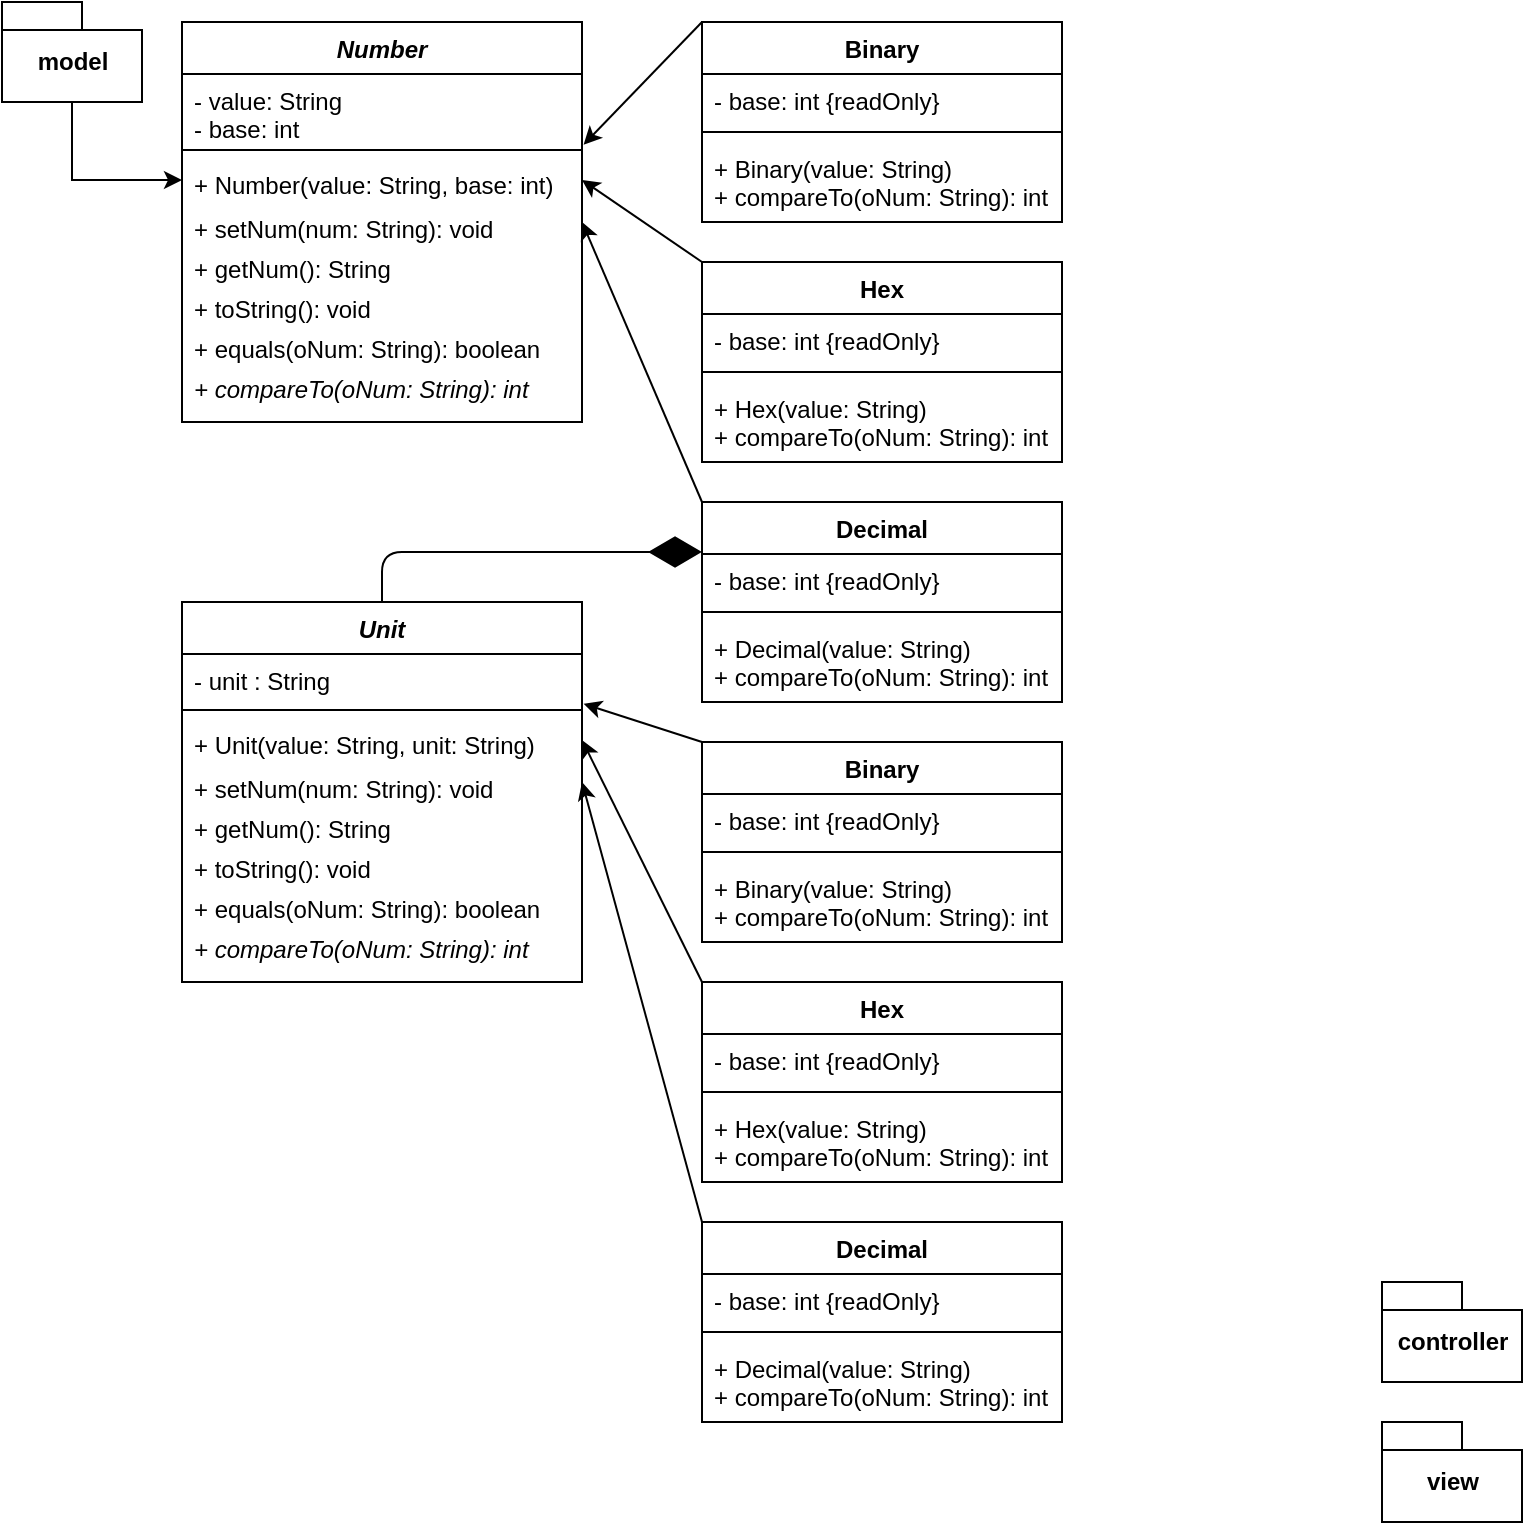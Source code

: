 <mxfile version="13.8.5" type="github">
  <diagram id="C5RBs43oDa-KdzZeNtuy" name="Page-1">
    <mxGraphModel dx="1185" dy="692" grid="1" gridSize="10" guides="1" tooltips="1" connect="1" arrows="1" fold="1" page="1" pageScale="1" pageWidth="827" pageHeight="1169" math="0" shadow="0">
      <root>
        <mxCell id="WIyWlLk6GJQsqaUBKTNV-0" />
        <mxCell id="WIyWlLk6GJQsqaUBKTNV-1" parent="WIyWlLk6GJQsqaUBKTNV-0" />
        <mxCell id="4suyXwy1Kpgt21TEIe-z-75" style="edgeStyle=orthogonalEdgeStyle;rounded=0;orthogonalLoop=1;jettySize=auto;html=1;exitX=0.5;exitY=1;exitDx=0;exitDy=0;exitPerimeter=0;entryX=0;entryY=0.5;entryDx=0;entryDy=0;" edge="1" parent="WIyWlLk6GJQsqaUBKTNV-1" source="4suyXwy1Kpgt21TEIe-z-7" target="4suyXwy1Kpgt21TEIe-z-31">
          <mxGeometry relative="1" as="geometry" />
        </mxCell>
        <mxCell id="4suyXwy1Kpgt21TEIe-z-7" value="&lt;div&gt;model&lt;/div&gt;" style="shape=folder;fontStyle=1;spacingTop=10;tabWidth=40;tabHeight=14;tabPosition=left;html=1;" vertex="1" parent="WIyWlLk6GJQsqaUBKTNV-1">
          <mxGeometry x="20" y="10" width="70" height="50" as="geometry" />
        </mxCell>
        <mxCell id="4suyXwy1Kpgt21TEIe-z-10" value="&lt;div&gt;view&lt;/div&gt;" style="shape=folder;fontStyle=1;spacingTop=10;tabWidth=40;tabHeight=14;tabPosition=left;html=1;" vertex="1" parent="WIyWlLk6GJQsqaUBKTNV-1">
          <mxGeometry x="710" y="720" width="70" height="50" as="geometry" />
        </mxCell>
        <mxCell id="4suyXwy1Kpgt21TEIe-z-11" value="controller" style="shape=folder;fontStyle=1;spacingTop=10;tabWidth=40;tabHeight=14;tabPosition=left;html=1;" vertex="1" parent="WIyWlLk6GJQsqaUBKTNV-1">
          <mxGeometry x="710" y="650" width="70" height="50" as="geometry" />
        </mxCell>
        <mxCell id="4suyXwy1Kpgt21TEIe-z-28" value="Number" style="swimlane;fontStyle=3;align=center;verticalAlign=top;childLayout=stackLayout;horizontal=1;startSize=26;horizontalStack=0;resizeParent=1;resizeParentMax=0;resizeLast=0;collapsible=1;marginBottom=0;strokeColor=#000000;" vertex="1" parent="WIyWlLk6GJQsqaUBKTNV-1">
          <mxGeometry x="110" y="20" width="200" height="200" as="geometry" />
        </mxCell>
        <mxCell id="4suyXwy1Kpgt21TEIe-z-29" value="- value: String&#xa;- base: int&#xa;" style="text;strokeColor=none;fillColor=none;align=left;verticalAlign=top;spacingLeft=4;spacingRight=4;overflow=hidden;rotatable=0;points=[[0,0.5],[1,0.5]];portConstraint=eastwest;" vertex="1" parent="4suyXwy1Kpgt21TEIe-z-28">
          <mxGeometry y="26" width="200" height="34" as="geometry" />
        </mxCell>
        <mxCell id="4suyXwy1Kpgt21TEIe-z-30" value="" style="line;strokeWidth=1;fillColor=none;align=left;verticalAlign=middle;spacingTop=-1;spacingLeft=3;spacingRight=3;rotatable=0;labelPosition=right;points=[];portConstraint=eastwest;" vertex="1" parent="4suyXwy1Kpgt21TEIe-z-28">
          <mxGeometry y="60" width="200" height="8" as="geometry" />
        </mxCell>
        <mxCell id="4suyXwy1Kpgt21TEIe-z-31" value="+ Number(value: String, base: int)&#xa;&#xa;" style="text;strokeColor=none;fillColor=none;align=left;verticalAlign=top;spacingLeft=4;spacingRight=4;overflow=hidden;rotatable=0;points=[[0,0.5],[1,0.5]];portConstraint=eastwest;fontStyle=0" vertex="1" parent="4suyXwy1Kpgt21TEIe-z-28">
          <mxGeometry y="68" width="200" height="22" as="geometry" />
        </mxCell>
        <mxCell id="4suyXwy1Kpgt21TEIe-z-43" value="+ setNum(num: String): void&#xa;&#xa;" style="text;strokeColor=none;fillColor=none;align=left;verticalAlign=top;spacingLeft=4;spacingRight=4;overflow=hidden;rotatable=0;points=[[0,0.5],[1,0.5]];portConstraint=eastwest;fontStyle=0" vertex="1" parent="4suyXwy1Kpgt21TEIe-z-28">
          <mxGeometry y="90" width="200" height="20" as="geometry" />
        </mxCell>
        <mxCell id="4suyXwy1Kpgt21TEIe-z-42" value="+ getNum(): String&#xa;&#xa;" style="text;strokeColor=none;fillColor=none;align=left;verticalAlign=top;spacingLeft=4;spacingRight=4;overflow=hidden;rotatable=0;points=[[0,0.5],[1,0.5]];portConstraint=eastwest;fontStyle=0" vertex="1" parent="4suyXwy1Kpgt21TEIe-z-28">
          <mxGeometry y="110" width="200" height="20" as="geometry" />
        </mxCell>
        <mxCell id="4suyXwy1Kpgt21TEIe-z-44" value="+ toString(): void&#xa;" style="text;strokeColor=none;fillColor=none;align=left;verticalAlign=top;spacingLeft=4;spacingRight=4;overflow=hidden;rotatable=0;points=[[0,0.5],[1,0.5]];portConstraint=eastwest;fontStyle=0" vertex="1" parent="4suyXwy1Kpgt21TEIe-z-28">
          <mxGeometry y="130" width="200" height="20" as="geometry" />
        </mxCell>
        <mxCell id="4suyXwy1Kpgt21TEIe-z-45" value="+ equals(oNum: String): boolean&#xa;" style="text;strokeColor=none;fillColor=none;align=left;verticalAlign=top;spacingLeft=4;spacingRight=4;overflow=hidden;rotatable=0;points=[[0,0.5],[1,0.5]];portConstraint=eastwest;fontStyle=0" vertex="1" parent="4suyXwy1Kpgt21TEIe-z-28">
          <mxGeometry y="150" width="200" height="20" as="geometry" />
        </mxCell>
        <mxCell id="4suyXwy1Kpgt21TEIe-z-46" value="+ compareTo(oNum: String): int" style="text;strokeColor=none;fillColor=none;align=left;verticalAlign=top;spacingLeft=4;spacingRight=4;overflow=hidden;rotatable=0;points=[[0,0.5],[1,0.5]];portConstraint=eastwest;fontStyle=2" vertex="1" parent="4suyXwy1Kpgt21TEIe-z-28">
          <mxGeometry y="170" width="200" height="30" as="geometry" />
        </mxCell>
        <mxCell id="4suyXwy1Kpgt21TEIe-z-38" value="Binary" style="swimlane;fontStyle=1;align=center;verticalAlign=top;childLayout=stackLayout;horizontal=1;startSize=26;horizontalStack=0;resizeParent=1;resizeParentMax=0;resizeLast=0;collapsible=1;marginBottom=0;strokeColor=#000000;" vertex="1" parent="WIyWlLk6GJQsqaUBKTNV-1">
          <mxGeometry x="370" y="20" width="180" height="100" as="geometry" />
        </mxCell>
        <mxCell id="4suyXwy1Kpgt21TEIe-z-65" value="- base: int {readOnly}" style="text;strokeColor=none;fillColor=none;align=left;verticalAlign=top;spacingLeft=4;spacingRight=4;overflow=hidden;rotatable=0;points=[[0,0.5],[1,0.5]];portConstraint=eastwest;" vertex="1" parent="4suyXwy1Kpgt21TEIe-z-38">
          <mxGeometry y="26" width="180" height="24" as="geometry" />
        </mxCell>
        <mxCell id="4suyXwy1Kpgt21TEIe-z-40" value="" style="line;strokeWidth=1;fillColor=none;align=left;verticalAlign=middle;spacingTop=-1;spacingLeft=3;spacingRight=3;rotatable=0;labelPosition=right;points=[];portConstraint=eastwest;" vertex="1" parent="4suyXwy1Kpgt21TEIe-z-38">
          <mxGeometry y="50" width="180" height="10" as="geometry" />
        </mxCell>
        <mxCell id="4suyXwy1Kpgt21TEIe-z-41" value="+ Binary(value: String)&#xa;+ compareTo(oNum: String): int" style="text;strokeColor=none;fillColor=none;align=left;verticalAlign=top;spacingLeft=4;spacingRight=4;overflow=hidden;rotatable=0;points=[[0,0.5],[1,0.5]];portConstraint=eastwest;" vertex="1" parent="4suyXwy1Kpgt21TEIe-z-38">
          <mxGeometry y="60" width="180" height="40" as="geometry" />
        </mxCell>
        <mxCell id="4suyXwy1Kpgt21TEIe-z-66" value="Hex" style="swimlane;fontStyle=1;align=center;verticalAlign=top;childLayout=stackLayout;horizontal=1;startSize=26;horizontalStack=0;resizeParent=1;resizeParentMax=0;resizeLast=0;collapsible=1;marginBottom=0;strokeColor=#000000;" vertex="1" parent="WIyWlLk6GJQsqaUBKTNV-1">
          <mxGeometry x="370" y="140" width="180" height="100" as="geometry" />
        </mxCell>
        <mxCell id="4suyXwy1Kpgt21TEIe-z-67" value="- base: int {readOnly}" style="text;strokeColor=none;fillColor=none;align=left;verticalAlign=top;spacingLeft=4;spacingRight=4;overflow=hidden;rotatable=0;points=[[0,0.5],[1,0.5]];portConstraint=eastwest;" vertex="1" parent="4suyXwy1Kpgt21TEIe-z-66">
          <mxGeometry y="26" width="180" height="24" as="geometry" />
        </mxCell>
        <mxCell id="4suyXwy1Kpgt21TEIe-z-68" value="" style="line;strokeWidth=1;fillColor=none;align=left;verticalAlign=middle;spacingTop=-1;spacingLeft=3;spacingRight=3;rotatable=0;labelPosition=right;points=[];portConstraint=eastwest;" vertex="1" parent="4suyXwy1Kpgt21TEIe-z-66">
          <mxGeometry y="50" width="180" height="10" as="geometry" />
        </mxCell>
        <mxCell id="4suyXwy1Kpgt21TEIe-z-69" value="+ Hex(value: String)&#xa;+ compareTo(oNum: String): int" style="text;strokeColor=none;fillColor=none;align=left;verticalAlign=top;spacingLeft=4;spacingRight=4;overflow=hidden;rotatable=0;points=[[0,0.5],[1,0.5]];portConstraint=eastwest;" vertex="1" parent="4suyXwy1Kpgt21TEIe-z-66">
          <mxGeometry y="60" width="180" height="40" as="geometry" />
        </mxCell>
        <mxCell id="4suyXwy1Kpgt21TEIe-z-70" value="Decimal" style="swimlane;fontStyle=1;align=center;verticalAlign=top;childLayout=stackLayout;horizontal=1;startSize=26;horizontalStack=0;resizeParent=1;resizeParentMax=0;resizeLast=0;collapsible=1;marginBottom=0;strokeColor=#000000;" vertex="1" parent="WIyWlLk6GJQsqaUBKTNV-1">
          <mxGeometry x="370" y="260" width="180" height="100" as="geometry" />
        </mxCell>
        <mxCell id="4suyXwy1Kpgt21TEIe-z-71" value="- base: int {readOnly}" style="text;strokeColor=none;fillColor=none;align=left;verticalAlign=top;spacingLeft=4;spacingRight=4;overflow=hidden;rotatable=0;points=[[0,0.5],[1,0.5]];portConstraint=eastwest;" vertex="1" parent="4suyXwy1Kpgt21TEIe-z-70">
          <mxGeometry y="26" width="180" height="24" as="geometry" />
        </mxCell>
        <mxCell id="4suyXwy1Kpgt21TEIe-z-72" value="" style="line;strokeWidth=1;fillColor=none;align=left;verticalAlign=middle;spacingTop=-1;spacingLeft=3;spacingRight=3;rotatable=0;labelPosition=right;points=[];portConstraint=eastwest;" vertex="1" parent="4suyXwy1Kpgt21TEIe-z-70">
          <mxGeometry y="50" width="180" height="10" as="geometry" />
        </mxCell>
        <mxCell id="4suyXwy1Kpgt21TEIe-z-73" value="+ Decimal(value: String)&#xa;+ compareTo(oNum: String): int" style="text;strokeColor=none;fillColor=none;align=left;verticalAlign=top;spacingLeft=4;spacingRight=4;overflow=hidden;rotatable=0;points=[[0,0.5],[1,0.5]];portConstraint=eastwest;" vertex="1" parent="4suyXwy1Kpgt21TEIe-z-70">
          <mxGeometry y="60" width="180" height="40" as="geometry" />
        </mxCell>
        <mxCell id="4suyXwy1Kpgt21TEIe-z-78" value="" style="endArrow=classic;html=1;exitX=0;exitY=0;exitDx=0;exitDy=0;entryX=1.004;entryY=1.039;entryDx=0;entryDy=0;entryPerimeter=0;" edge="1" parent="WIyWlLk6GJQsqaUBKTNV-1" source="4suyXwy1Kpgt21TEIe-z-38" target="4suyXwy1Kpgt21TEIe-z-29">
          <mxGeometry width="50" height="50" relative="1" as="geometry">
            <mxPoint x="390" y="250" as="sourcePoint" />
            <mxPoint x="440" y="200" as="targetPoint" />
          </mxGeometry>
        </mxCell>
        <mxCell id="4suyXwy1Kpgt21TEIe-z-79" value="" style="endArrow=classic;html=1;exitX=0;exitY=0;exitDx=0;exitDy=0;entryX=1;entryY=0.5;entryDx=0;entryDy=0;" edge="1" parent="WIyWlLk6GJQsqaUBKTNV-1" source="4suyXwy1Kpgt21TEIe-z-66" target="4suyXwy1Kpgt21TEIe-z-31">
          <mxGeometry width="50" height="50" relative="1" as="geometry">
            <mxPoint x="420" y="-30" as="sourcePoint" />
            <mxPoint x="321.6" y="138.84" as="targetPoint" />
          </mxGeometry>
        </mxCell>
        <mxCell id="4suyXwy1Kpgt21TEIe-z-80" value="" style="endArrow=classic;html=1;exitX=0;exitY=0;exitDx=0;exitDy=0;entryX=1;entryY=0.5;entryDx=0;entryDy=0;" edge="1" parent="WIyWlLk6GJQsqaUBKTNV-1" source="4suyXwy1Kpgt21TEIe-z-70" target="4suyXwy1Kpgt21TEIe-z-43">
          <mxGeometry width="50" height="50" relative="1" as="geometry">
            <mxPoint x="420.0" y="90" as="sourcePoint" />
            <mxPoint x="350" y="190" as="targetPoint" />
          </mxGeometry>
        </mxCell>
        <mxCell id="4suyXwy1Kpgt21TEIe-z-82" value="Unit" style="swimlane;fontStyle=3;align=center;verticalAlign=top;childLayout=stackLayout;horizontal=1;startSize=26;horizontalStack=0;resizeParent=1;resizeParentMax=0;resizeLast=0;collapsible=1;marginBottom=0;strokeColor=#000000;" vertex="1" parent="WIyWlLk6GJQsqaUBKTNV-1">
          <mxGeometry x="110" y="310" width="200" height="190" as="geometry" />
        </mxCell>
        <mxCell id="4suyXwy1Kpgt21TEIe-z-83" value="- unit : String" style="text;strokeColor=none;fillColor=none;align=left;verticalAlign=top;spacingLeft=4;spacingRight=4;overflow=hidden;rotatable=0;points=[[0,0.5],[1,0.5]];portConstraint=eastwest;" vertex="1" parent="4suyXwy1Kpgt21TEIe-z-82">
          <mxGeometry y="26" width="200" height="24" as="geometry" />
        </mxCell>
        <mxCell id="4suyXwy1Kpgt21TEIe-z-84" value="" style="line;strokeWidth=1;fillColor=none;align=left;verticalAlign=middle;spacingTop=-1;spacingLeft=3;spacingRight=3;rotatable=0;labelPosition=right;points=[];portConstraint=eastwest;" vertex="1" parent="4suyXwy1Kpgt21TEIe-z-82">
          <mxGeometry y="50" width="200" height="8" as="geometry" />
        </mxCell>
        <mxCell id="4suyXwy1Kpgt21TEIe-z-85" value="+ Unit(value: String, unit: String)&#xa;&#xa;" style="text;strokeColor=none;fillColor=none;align=left;verticalAlign=top;spacingLeft=4;spacingRight=4;overflow=hidden;rotatable=0;points=[[0,0.5],[1,0.5]];portConstraint=eastwest;fontStyle=0" vertex="1" parent="4suyXwy1Kpgt21TEIe-z-82">
          <mxGeometry y="58" width="200" height="22" as="geometry" />
        </mxCell>
        <mxCell id="4suyXwy1Kpgt21TEIe-z-86" value="+ setNum(num: String): void&#xa;&#xa;" style="text;strokeColor=none;fillColor=none;align=left;verticalAlign=top;spacingLeft=4;spacingRight=4;overflow=hidden;rotatable=0;points=[[0,0.5],[1,0.5]];portConstraint=eastwest;fontStyle=0" vertex="1" parent="4suyXwy1Kpgt21TEIe-z-82">
          <mxGeometry y="80" width="200" height="20" as="geometry" />
        </mxCell>
        <mxCell id="4suyXwy1Kpgt21TEIe-z-87" value="+ getNum(): String&#xa;&#xa;" style="text;strokeColor=none;fillColor=none;align=left;verticalAlign=top;spacingLeft=4;spacingRight=4;overflow=hidden;rotatable=0;points=[[0,0.5],[1,0.5]];portConstraint=eastwest;fontStyle=0" vertex="1" parent="4suyXwy1Kpgt21TEIe-z-82">
          <mxGeometry y="100" width="200" height="20" as="geometry" />
        </mxCell>
        <mxCell id="4suyXwy1Kpgt21TEIe-z-88" value="+ toString(): void&#xa;" style="text;strokeColor=none;fillColor=none;align=left;verticalAlign=top;spacingLeft=4;spacingRight=4;overflow=hidden;rotatable=0;points=[[0,0.5],[1,0.5]];portConstraint=eastwest;fontStyle=0" vertex="1" parent="4suyXwy1Kpgt21TEIe-z-82">
          <mxGeometry y="120" width="200" height="20" as="geometry" />
        </mxCell>
        <mxCell id="4suyXwy1Kpgt21TEIe-z-89" value="+ equals(oNum: String): boolean&#xa;" style="text;strokeColor=none;fillColor=none;align=left;verticalAlign=top;spacingLeft=4;spacingRight=4;overflow=hidden;rotatable=0;points=[[0,0.5],[1,0.5]];portConstraint=eastwest;fontStyle=0" vertex="1" parent="4suyXwy1Kpgt21TEIe-z-82">
          <mxGeometry y="140" width="200" height="20" as="geometry" />
        </mxCell>
        <mxCell id="4suyXwy1Kpgt21TEIe-z-90" value="+ compareTo(oNum: String): int" style="text;strokeColor=none;fillColor=none;align=left;verticalAlign=top;spacingLeft=4;spacingRight=4;overflow=hidden;rotatable=0;points=[[0,0.5],[1,0.5]];portConstraint=eastwest;fontStyle=2" vertex="1" parent="4suyXwy1Kpgt21TEIe-z-82">
          <mxGeometry y="160" width="200" height="30" as="geometry" />
        </mxCell>
        <mxCell id="4suyXwy1Kpgt21TEIe-z-91" value="Binary" style="swimlane;fontStyle=1;align=center;verticalAlign=top;childLayout=stackLayout;horizontal=1;startSize=26;horizontalStack=0;resizeParent=1;resizeParentMax=0;resizeLast=0;collapsible=1;marginBottom=0;strokeColor=#000000;" vertex="1" parent="WIyWlLk6GJQsqaUBKTNV-1">
          <mxGeometry x="370" y="380" width="180" height="100" as="geometry" />
        </mxCell>
        <mxCell id="4suyXwy1Kpgt21TEIe-z-92" value="- base: int {readOnly}" style="text;strokeColor=none;fillColor=none;align=left;verticalAlign=top;spacingLeft=4;spacingRight=4;overflow=hidden;rotatable=0;points=[[0,0.5],[1,0.5]];portConstraint=eastwest;" vertex="1" parent="4suyXwy1Kpgt21TEIe-z-91">
          <mxGeometry y="26" width="180" height="24" as="geometry" />
        </mxCell>
        <mxCell id="4suyXwy1Kpgt21TEIe-z-93" value="" style="line;strokeWidth=1;fillColor=none;align=left;verticalAlign=middle;spacingTop=-1;spacingLeft=3;spacingRight=3;rotatable=0;labelPosition=right;points=[];portConstraint=eastwest;" vertex="1" parent="4suyXwy1Kpgt21TEIe-z-91">
          <mxGeometry y="50" width="180" height="10" as="geometry" />
        </mxCell>
        <mxCell id="4suyXwy1Kpgt21TEIe-z-94" value="+ Binary(value: String)&#xa;+ compareTo(oNum: String): int" style="text;strokeColor=none;fillColor=none;align=left;verticalAlign=top;spacingLeft=4;spacingRight=4;overflow=hidden;rotatable=0;points=[[0,0.5],[1,0.5]];portConstraint=eastwest;" vertex="1" parent="4suyXwy1Kpgt21TEIe-z-91">
          <mxGeometry y="60" width="180" height="40" as="geometry" />
        </mxCell>
        <mxCell id="4suyXwy1Kpgt21TEIe-z-95" value="Hex" style="swimlane;fontStyle=1;align=center;verticalAlign=top;childLayout=stackLayout;horizontal=1;startSize=26;horizontalStack=0;resizeParent=1;resizeParentMax=0;resizeLast=0;collapsible=1;marginBottom=0;strokeColor=#000000;" vertex="1" parent="WIyWlLk6GJQsqaUBKTNV-1">
          <mxGeometry x="370" y="500" width="180" height="100" as="geometry" />
        </mxCell>
        <mxCell id="4suyXwy1Kpgt21TEIe-z-96" value="- base: int {readOnly}" style="text;strokeColor=none;fillColor=none;align=left;verticalAlign=top;spacingLeft=4;spacingRight=4;overflow=hidden;rotatable=0;points=[[0,0.5],[1,0.5]];portConstraint=eastwest;" vertex="1" parent="4suyXwy1Kpgt21TEIe-z-95">
          <mxGeometry y="26" width="180" height="24" as="geometry" />
        </mxCell>
        <mxCell id="4suyXwy1Kpgt21TEIe-z-97" value="" style="line;strokeWidth=1;fillColor=none;align=left;verticalAlign=middle;spacingTop=-1;spacingLeft=3;spacingRight=3;rotatable=0;labelPosition=right;points=[];portConstraint=eastwest;" vertex="1" parent="4suyXwy1Kpgt21TEIe-z-95">
          <mxGeometry y="50" width="180" height="10" as="geometry" />
        </mxCell>
        <mxCell id="4suyXwy1Kpgt21TEIe-z-98" value="+ Hex(value: String)&#xa;+ compareTo(oNum: String): int" style="text;strokeColor=none;fillColor=none;align=left;verticalAlign=top;spacingLeft=4;spacingRight=4;overflow=hidden;rotatable=0;points=[[0,0.5],[1,0.5]];portConstraint=eastwest;" vertex="1" parent="4suyXwy1Kpgt21TEIe-z-95">
          <mxGeometry y="60" width="180" height="40" as="geometry" />
        </mxCell>
        <mxCell id="4suyXwy1Kpgt21TEIe-z-99" value="Decimal" style="swimlane;fontStyle=1;align=center;verticalAlign=top;childLayout=stackLayout;horizontal=1;startSize=26;horizontalStack=0;resizeParent=1;resizeParentMax=0;resizeLast=0;collapsible=1;marginBottom=0;strokeColor=#000000;" vertex="1" parent="WIyWlLk6GJQsqaUBKTNV-1">
          <mxGeometry x="370" y="620" width="180" height="100" as="geometry" />
        </mxCell>
        <mxCell id="4suyXwy1Kpgt21TEIe-z-100" value="- base: int {readOnly}" style="text;strokeColor=none;fillColor=none;align=left;verticalAlign=top;spacingLeft=4;spacingRight=4;overflow=hidden;rotatable=0;points=[[0,0.5],[1,0.5]];portConstraint=eastwest;" vertex="1" parent="4suyXwy1Kpgt21TEIe-z-99">
          <mxGeometry y="26" width="180" height="24" as="geometry" />
        </mxCell>
        <mxCell id="4suyXwy1Kpgt21TEIe-z-101" value="" style="line;strokeWidth=1;fillColor=none;align=left;verticalAlign=middle;spacingTop=-1;spacingLeft=3;spacingRight=3;rotatable=0;labelPosition=right;points=[];portConstraint=eastwest;" vertex="1" parent="4suyXwy1Kpgt21TEIe-z-99">
          <mxGeometry y="50" width="180" height="10" as="geometry" />
        </mxCell>
        <mxCell id="4suyXwy1Kpgt21TEIe-z-102" value="+ Decimal(value: String)&#xa;+ compareTo(oNum: String): int" style="text;strokeColor=none;fillColor=none;align=left;verticalAlign=top;spacingLeft=4;spacingRight=4;overflow=hidden;rotatable=0;points=[[0,0.5],[1,0.5]];portConstraint=eastwest;" vertex="1" parent="4suyXwy1Kpgt21TEIe-z-99">
          <mxGeometry y="60" width="180" height="40" as="geometry" />
        </mxCell>
        <mxCell id="4suyXwy1Kpgt21TEIe-z-103" value="" style="endArrow=classic;html=1;exitX=0;exitY=0;exitDx=0;exitDy=0;entryX=1.004;entryY=1.039;entryDx=0;entryDy=0;entryPerimeter=0;" edge="1" source="4suyXwy1Kpgt21TEIe-z-91" target="4suyXwy1Kpgt21TEIe-z-83" parent="WIyWlLk6GJQsqaUBKTNV-1">
          <mxGeometry width="50" height="50" relative="1" as="geometry">
            <mxPoint x="390" y="630" as="sourcePoint" />
            <mxPoint x="440" y="580" as="targetPoint" />
          </mxGeometry>
        </mxCell>
        <mxCell id="4suyXwy1Kpgt21TEIe-z-104" value="" style="endArrow=classic;html=1;exitX=0;exitY=0;exitDx=0;exitDy=0;entryX=1;entryY=0.5;entryDx=0;entryDy=0;" edge="1" source="4suyXwy1Kpgt21TEIe-z-95" target="4suyXwy1Kpgt21TEIe-z-85" parent="WIyWlLk6GJQsqaUBKTNV-1">
          <mxGeometry width="50" height="50" relative="1" as="geometry">
            <mxPoint x="420" y="350" as="sourcePoint" />
            <mxPoint x="321.6" y="518.84" as="targetPoint" />
          </mxGeometry>
        </mxCell>
        <mxCell id="4suyXwy1Kpgt21TEIe-z-105" value="" style="endArrow=classic;html=1;exitX=0;exitY=0;exitDx=0;exitDy=0;entryX=1;entryY=0.5;entryDx=0;entryDy=0;" edge="1" source="4suyXwy1Kpgt21TEIe-z-99" target="4suyXwy1Kpgt21TEIe-z-86" parent="WIyWlLk6GJQsqaUBKTNV-1">
          <mxGeometry width="50" height="50" relative="1" as="geometry">
            <mxPoint x="420.0" y="470" as="sourcePoint" />
            <mxPoint x="350" y="570" as="targetPoint" />
          </mxGeometry>
        </mxCell>
        <mxCell id="4suyXwy1Kpgt21TEIe-z-109" value="" style="endArrow=diamondThin;endFill=1;endSize=24;html=1;exitX=0.5;exitY=0;exitDx=0;exitDy=0;entryX=0;entryY=0.25;entryDx=0;entryDy=0;" edge="1" parent="WIyWlLk6GJQsqaUBKTNV-1" source="4suyXwy1Kpgt21TEIe-z-82" target="4suyXwy1Kpgt21TEIe-z-70">
          <mxGeometry width="160" relative="1" as="geometry">
            <mxPoint x="140" y="260" as="sourcePoint" />
            <mxPoint x="300" y="260" as="targetPoint" />
            <Array as="points">
              <mxPoint x="210" y="285" />
            </Array>
          </mxGeometry>
        </mxCell>
      </root>
    </mxGraphModel>
  </diagram>
</mxfile>
